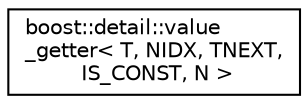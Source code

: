 digraph "Graphical Class Hierarchy"
{
  edge [fontname="Helvetica",fontsize="10",labelfontname="Helvetica",labelfontsize="10"];
  node [fontname="Helvetica",fontsize="10",shape=record];
  rankdir="LR";
  Node1 [label="boost::detail::value\l_getter\< T, NIDX, TNEXT,\l IS_CONST, N \>",height=0.2,width=0.4,color="black", fillcolor="white", style="filled",URL="$structboost_1_1detail_1_1value__getter.html"];
}
